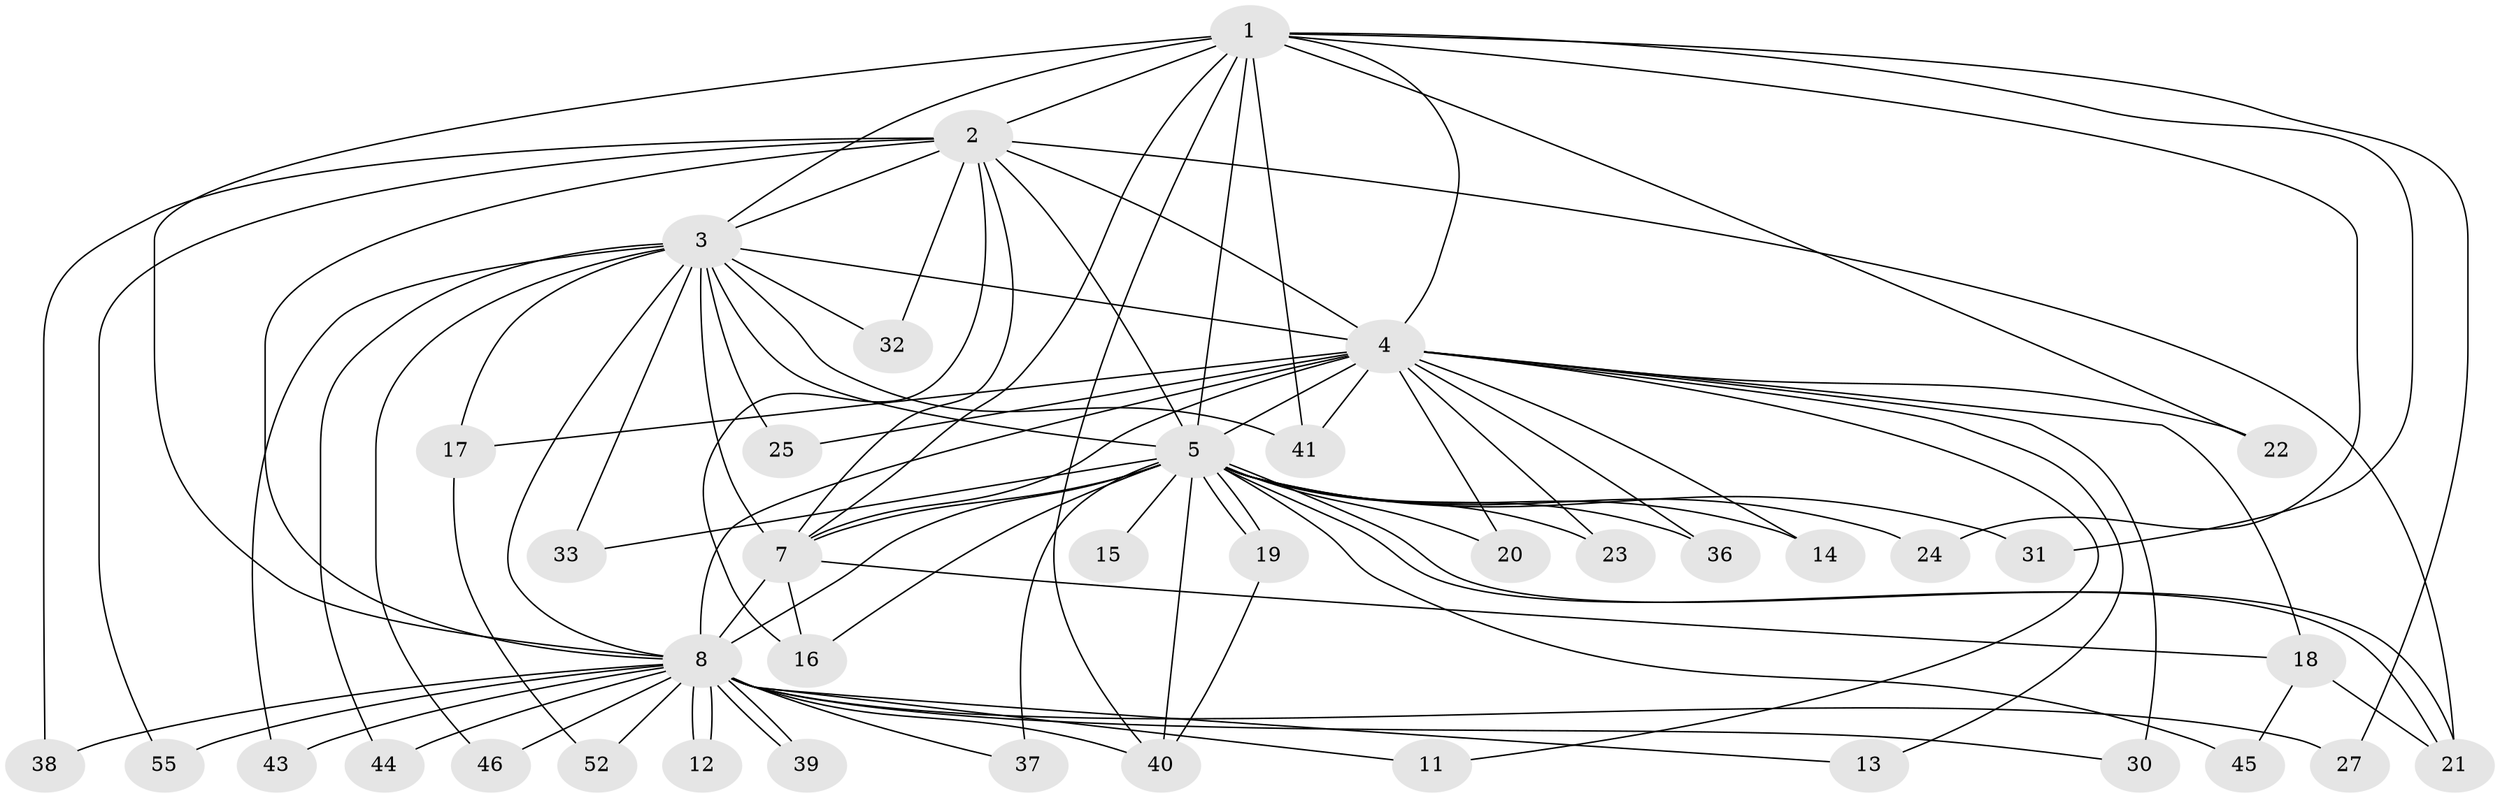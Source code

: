 // Generated by graph-tools (version 1.1) at 2025/23/03/03/25 07:23:37]
// undirected, 39 vertices, 90 edges
graph export_dot {
graph [start="1"]
  node [color=gray90,style=filled];
  1 [super="+51"];
  2 [super="+34"];
  3 [super="+29"];
  4 [super="+9"];
  5 [super="+6"];
  7 [super="+49"];
  8 [super="+10"];
  11;
  12;
  13;
  14 [super="+28"];
  15;
  16 [super="+26"];
  17;
  18 [super="+54"];
  19 [super="+53"];
  20;
  21 [super="+42"];
  22;
  23;
  24;
  25;
  27;
  30 [super="+47"];
  31;
  32;
  33 [super="+35"];
  36;
  37 [super="+48"];
  38;
  39;
  40 [super="+50"];
  41;
  43;
  44;
  45;
  46;
  52;
  55;
  1 -- 2;
  1 -- 3;
  1 -- 4 [weight=2];
  1 -- 5 [weight=2];
  1 -- 7;
  1 -- 8 [weight=2];
  1 -- 22;
  1 -- 24;
  1 -- 27;
  1 -- 31;
  1 -- 41;
  1 -- 40;
  2 -- 3;
  2 -- 4 [weight=2];
  2 -- 5 [weight=2];
  2 -- 7;
  2 -- 8 [weight=3];
  2 -- 16;
  2 -- 32;
  2 -- 38;
  2 -- 55;
  2 -- 21;
  3 -- 4 [weight=3];
  3 -- 5 [weight=2];
  3 -- 7 [weight=2];
  3 -- 8 [weight=2];
  3 -- 17;
  3 -- 25;
  3 -- 32;
  3 -- 33;
  3 -- 41;
  3 -- 43;
  3 -- 44;
  3 -- 46;
  4 -- 5 [weight=4];
  4 -- 7 [weight=2];
  4 -- 8 [weight=4];
  4 -- 14 [weight=2];
  4 -- 20;
  4 -- 22;
  4 -- 30 [weight=2];
  4 -- 36;
  4 -- 41;
  4 -- 11;
  4 -- 13;
  4 -- 17;
  4 -- 18;
  4 -- 23;
  4 -- 25;
  5 -- 7 [weight=2];
  5 -- 8 [weight=4];
  5 -- 15 [weight=2];
  5 -- 16;
  5 -- 19;
  5 -- 19;
  5 -- 21;
  5 -- 21;
  5 -- 24;
  5 -- 33 [weight=2];
  5 -- 36;
  5 -- 37 [weight=2];
  5 -- 40;
  5 -- 45;
  5 -- 20;
  5 -- 23;
  5 -- 31;
  5 -- 14;
  7 -- 8 [weight=2];
  7 -- 18;
  7 -- 16;
  8 -- 12;
  8 -- 12;
  8 -- 13;
  8 -- 30;
  8 -- 38;
  8 -- 39;
  8 -- 39;
  8 -- 40;
  8 -- 44;
  8 -- 46;
  8 -- 37;
  8 -- 43;
  8 -- 11;
  8 -- 52;
  8 -- 55;
  8 -- 27;
  17 -- 52;
  18 -- 45;
  18 -- 21;
  19 -- 40;
}
